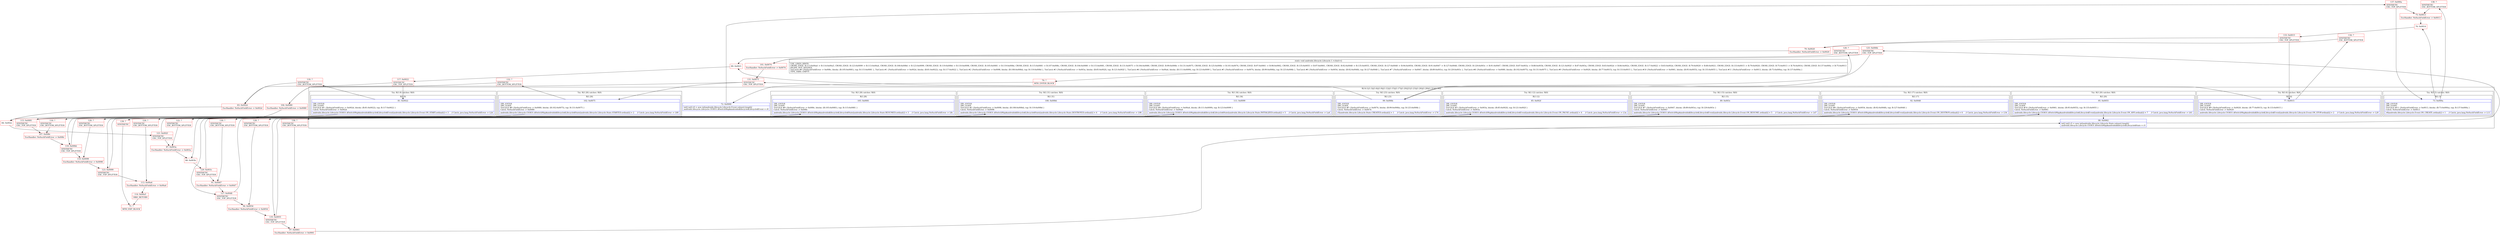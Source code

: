digraph "CFG forandroidx.lifecycle.Lifecycle.1.\<clinit\>()V" {
subgraph cluster_Region_2147407805 {
label = "R(14:1|(1:3)|(1:6)|(1:9)|(1:12)|(1:15)|(1:17)|(1:20)|21|(1:23)|(1:26)|(1:28)|(1:31)|(1:34))";
node [shape=record,color=blue];
Node_72 [shape=record,label="{72\:\ 0x0000|int[] int[] r0 = new int[androidx.lifecycle.Lifecycle.Event.values().length]\landroidx.lifecycle.Lifecycle.C03831.$SwitchMap$androidx$lifecycle$Lifecycle$Event = r0\l}"];
subgraph cluster_TryCatchRegion_1782242685 {
label = "Try: R(1:3) catches: R(0)";
node [shape=record,color=blue];
subgraph cluster_Region_1079209238 {
label = "R(1:3)";
node [shape=record,color=blue];
Node_73 [shape=record,label="{73\:\ 0x000a|TRY_ENTER\lTRY_LEAVE\lTryCatch #11 \{NoSuchFieldError \-\> 0x0013, blocks: (B:73:0x000a), top: B:137:0x000a \}\lCatch: NoSuchFieldError \-\> 0x0013\l|r0[androidx.lifecycle.Lifecycle.Event.ON_CREATE.ordinal()] = 1     \/\/ Catch: java.lang.NoSuchFieldError \-\> L13\l}"];
}
subgraph cluster_Region_253869033 {
label = "R(0) | ExcHandler: NoSuchFieldError \-\> 0x0013\l";
node [shape=record,color=blue];
}
}
subgraph cluster_TryCatchRegion_1472952680 {
label = "Try: R(1:6) catches: R(0)";
node [shape=record,color=blue];
subgraph cluster_Region_613795586 {
label = "R(1:6)";
node [shape=record,color=blue];
Node_77 [shape=record,label="{77\:\ 0x0015|TRY_ENTER\lTRY_LEAVE\lTryCatch #9 \{NoSuchFieldError \-\> 0x0020, blocks: (B:77:0x0015), top: B:133:0x0015 \}\lCatch: NoSuchFieldError \-\> 0x0020\l|androidx.lifecycle.Lifecycle.C03831.$SwitchMap$androidx$lifecycle$Lifecycle$Event[androidx.lifecycle.Lifecycle.Event.ON_STOP.ordinal()] = 2     \/\/ Catch: java.lang.NoSuchFieldError \-\> L20\l}"];
}
subgraph cluster_Region_418920408 {
label = "R(0) | ExcHandler: NoSuchFieldError \-\> 0x0020\l";
node [shape=record,color=blue];
}
}
subgraph cluster_TryCatchRegion_444873181 {
label = "Try: R(1:9) catches: R(0)";
node [shape=record,color=blue];
subgraph cluster_Region_378016732 {
label = "R(1:9)";
node [shape=record,color=blue];
Node_81 [shape=record,label="{81\:\ 0x0022|TRY_ENTER\lTRY_LEAVE\lTryCatch #1 \{NoSuchFieldError \-\> 0x002d, blocks: (B:81:0x0022), top: B:117:0x0022 \}\lCatch: NoSuchFieldError \-\> 0x002d\l|androidx.lifecycle.Lifecycle.C03831.$SwitchMap$androidx$lifecycle$Lifecycle$Event[androidx.lifecycle.Lifecycle.Event.ON_START.ordinal()] = 3     \/\/ Catch: java.lang.NoSuchFieldError \-\> L2d\l}"];
}
subgraph cluster_Region_472873944 {
label = "R(0) | ExcHandler: NoSuchFieldError \-\> 0x002d\l";
node [shape=record,color=blue];
}
}
subgraph cluster_TryCatchRegion_1169217906 {
label = "Try: R(1:12) catches: R(0)";
node [shape=record,color=blue];
subgraph cluster_Region_2118208200 {
label = "R(1:12)";
node [shape=record,color=blue];
Node_85 [shape=record,label="{85\:\ 0x002f|TRY_ENTER\lTRY_LEAVE\lTryCatch #3 \{NoSuchFieldError \-\> 0x003a, blocks: (B:85:0x002f), top: B:121:0x002f \}\lCatch: NoSuchFieldError \-\> 0x003a\l|androidx.lifecycle.Lifecycle.C03831.$SwitchMap$androidx$lifecycle$Lifecycle$Event[androidx.lifecycle.Lifecycle.Event.ON_PAUSE.ordinal()] = 4     \/\/ Catch: java.lang.NoSuchFieldError \-\> L3a\l}"];
}
subgraph cluster_Region_679587887 {
label = "R(0) | ExcHandler: NoSuchFieldError \-\> 0x003a\l";
node [shape=record,color=blue];
}
}
subgraph cluster_TryCatchRegion_1335361372 {
label = "Try: R(1:15) catches: R(0)";
node [shape=record,color=blue];
subgraph cluster_Region_204461205 {
label = "R(1:15)";
node [shape=record,color=blue];
Node_89 [shape=record,label="{89\:\ 0x003c|TRY_ENTER\lTRY_LEAVE\lTryCatch #7 \{NoSuchFieldError \-\> 0x0047, blocks: (B:89:0x003c), top: B:129:0x003c \}\lCatch: NoSuchFieldError \-\> 0x0047\l|androidx.lifecycle.Lifecycle.C03831.$SwitchMap$androidx$lifecycle$Lifecycle$Event[androidx.lifecycle.Lifecycle.Event.ON_RESUME.ordinal()] = 5     \/\/ Catch: java.lang.NoSuchFieldError \-\> L47\l}"];
}
subgraph cluster_Region_2026686674 {
label = "R(0) | ExcHandler: NoSuchFieldError \-\> 0x0047\l";
node [shape=record,color=blue];
}
}
subgraph cluster_TryCatchRegion_1575558956 {
label = "Try: R(1:17) catches: R(0)";
node [shape=record,color=blue];
subgraph cluster_Region_770995922 {
label = "R(1:17)";
node [shape=record,color=blue];
Node_92 [shape=record,label="{92\:\ 0x0048|TRY_ENTER\lTRY_LEAVE\lTryCatch #6 \{NoSuchFieldError \-\> 0x0054, blocks: (B:92:0x0048), top: B:127:0x0048 \}\lCatch: NoSuchFieldError \-\> 0x0054\l|androidx.lifecycle.Lifecycle.C03831.$SwitchMap$androidx$lifecycle$Lifecycle$Event[androidx.lifecycle.Lifecycle.Event.ON_DESTROY.ordinal()] = 6     \/\/ Catch: java.lang.NoSuchFieldError \-\> L54\l}"];
}
subgraph cluster_Region_1594725509 {
label = "R(0) | ExcHandler: NoSuchFieldError \-\> 0x0054\l";
node [shape=record,color=blue];
}
}
subgraph cluster_TryCatchRegion_1092181486 {
label = "Try: R(1:20) catches: R(0)";
node [shape=record,color=blue];
subgraph cluster_Region_1419524766 {
label = "R(1:20)";
node [shape=record,color=blue];
Node_95 [shape=record,label="{95\:\ 0x0055|TRY_ENTER\lTRY_LEAVE\lTryCatch #10 \{NoSuchFieldError \-\> 0x0061, blocks: (B:95:0x0055), top: B:135:0x0055 \}\lCatch: NoSuchFieldError \-\> 0x0061\l|androidx.lifecycle.Lifecycle.C03831.$SwitchMap$androidx$lifecycle$Lifecycle$Event[androidx.lifecycle.Lifecycle.Event.ON_ANY.ordinal()] = 7     \/\/ Catch: java.lang.NoSuchFieldError \-\> L61\l}"];
}
subgraph cluster_Region_1523614777 {
label = "R(0) | ExcHandler: NoSuchFieldError \-\> 0x0061\l";
node [shape=record,color=blue];
}
}
Node_98 [shape=record,label="{98\:\ 0x0062|int[] int[] r5 = new int[androidx.lifecycle.Lifecycle.State.values().length]\landroidx.lifecycle.Lifecycle.C03831.$SwitchMap$androidx$lifecycle$Lifecycle$State = r5\l}"];
subgraph cluster_TryCatchRegion_1774881370 {
label = "Try: R(1:23) catches: R(0)";
node [shape=record,color=blue];
subgraph cluster_Region_1730431099 {
label = "R(1:23)";
node [shape=record,color=blue];
Node_99 [shape=record,label="{99\:\ 0x006b|TRY_ENTER\lTRY_LEAVE\lTryCatch #5 \{NoSuchFieldError \-\> 0x0074, blocks: (B:99:0x006b), top: B:125:0x006b \}\lCatch: NoSuchFieldError \-\> 0x0074\l|r5[androidx.lifecycle.Lifecycle.State.CREATED.ordinal()] = 1     \/\/ Catch: java.lang.NoSuchFieldError \-\> L74\l}"];
}
subgraph cluster_Region_1656183968 {
label = "R(0) | ExcHandler: NoSuchFieldError \-\> 0x0074\l";
node [shape=record,color=blue];
}
}
subgraph cluster_TryCatchRegion_1472905890 {
label = "Try: R(1:26) catches: R(0)";
node [shape=record,color=blue];
subgraph cluster_Region_157639982 {
label = "R(1:26)";
node [shape=record,color=blue];
Node_102 [shape=record,label="{102\:\ 0x0075|TRY_ENTER\lTRY_LEAVE\lTryCatch #8 \{NoSuchFieldError \-\> 0x0080, blocks: (B:102:0x0075), top: B:131:0x0075 \}\lCatch: NoSuchFieldError \-\> 0x0080\l|androidx.lifecycle.Lifecycle.C03831.$SwitchMap$androidx$lifecycle$Lifecycle$State[androidx.lifecycle.Lifecycle.State.STARTED.ordinal()] = 2     \/\/ Catch: java.lang.NoSuchFieldError \-\> L80\l}"];
}
subgraph cluster_Region_885044738 {
label = "R(0) | ExcHandler: NoSuchFieldError \-\> 0x0080\l";
node [shape=record,color=blue];
}
}
subgraph cluster_TryCatchRegion_1825222246 {
label = "Try: R(1:28) catches: R(0)";
node [shape=record,color=blue];
subgraph cluster_Region_1838464655 {
label = "R(1:28)";
node [shape=record,color=blue];
Node_105 [shape=record,label="{105\:\ 0x0081|TRY_ENTER\lTRY_LEAVE\lTryCatch #0 \{NoSuchFieldError \-\> 0x008c, blocks: (B:105:0x0081), top: B:115:0x0081 \}\lCatch: NoSuchFieldError \-\> 0x008c\l|androidx.lifecycle.Lifecycle.C03831.$SwitchMap$androidx$lifecycle$Lifecycle$State[androidx.lifecycle.Lifecycle.State.RESUMED.ordinal()] = 3     \/\/ Catch: java.lang.NoSuchFieldError \-\> L8c\l}"];
}
subgraph cluster_Region_1333455366 {
label = "R(0) | ExcHandler: NoSuchFieldError \-\> 0x008c\l";
node [shape=record,color=blue];
}
}
subgraph cluster_TryCatchRegion_2126193997 {
label = "Try: R(1:31) catches: R(0)";
node [shape=record,color=blue];
subgraph cluster_Region_1203440994 {
label = "R(1:31)";
node [shape=record,color=blue];
Node_108 [shape=record,label="{108\:\ 0x008d|TRY_ENTER\lTRY_LEAVE\lTryCatch #2 \{NoSuchFieldError \-\> 0x0098, blocks: (B:108:0x008d), top: B:119:0x008d \}\lCatch: NoSuchFieldError \-\> 0x0098\l|androidx.lifecycle.Lifecycle.C03831.$SwitchMap$androidx$lifecycle$Lifecycle$State[androidx.lifecycle.Lifecycle.State.DESTROYED.ordinal()] = 4     \/\/ Catch: java.lang.NoSuchFieldError \-\> L98\l}"];
}
subgraph cluster_Region_252949468 {
label = "R(0) | ExcHandler: NoSuchFieldError \-\> 0x0098\l";
node [shape=record,color=blue];
}
}
subgraph cluster_TryCatchRegion_388055778 {
label = "Try: R(1:34) catches: R(0)";
node [shape=record,color=blue];
subgraph cluster_Region_806853638 {
label = "R(1:34)";
node [shape=record,color=blue];
Node_111 [shape=record,label="{111\:\ 0x0099|TRY_ENTER\lTRY_LEAVE\lTryCatch #4 \{NoSuchFieldError \-\> 0x00a4, blocks: (B:111:0x0099), top: B:123:0x0099 \}\lCatch: NoSuchFieldError \-\> 0x00a4\l|androidx.lifecycle.Lifecycle.C03831.$SwitchMap$androidx$lifecycle$Lifecycle$State[androidx.lifecycle.Lifecycle.State.INITIALIZED.ordinal()] = 5     \/\/ Catch: java.lang.NoSuchFieldError \-\> La4\l}"];
}
subgraph cluster_Region_802703227 {
label = "R(0) | ExcHandler: NoSuchFieldError \-\> 0x00a4\l";
node [shape=record,color=blue];
}
}
}
subgraph cluster_Region_253869033 {
label = "R(0) | ExcHandler: NoSuchFieldError \-\> 0x0013\l";
node [shape=record,color=blue];
}
subgraph cluster_Region_418920408 {
label = "R(0) | ExcHandler: NoSuchFieldError \-\> 0x0020\l";
node [shape=record,color=blue];
}
subgraph cluster_Region_472873944 {
label = "R(0) | ExcHandler: NoSuchFieldError \-\> 0x002d\l";
node [shape=record,color=blue];
}
subgraph cluster_Region_679587887 {
label = "R(0) | ExcHandler: NoSuchFieldError \-\> 0x003a\l";
node [shape=record,color=blue];
}
subgraph cluster_Region_2026686674 {
label = "R(0) | ExcHandler: NoSuchFieldError \-\> 0x0047\l";
node [shape=record,color=blue];
}
subgraph cluster_Region_1594725509 {
label = "R(0) | ExcHandler: NoSuchFieldError \-\> 0x0054\l";
node [shape=record,color=blue];
}
subgraph cluster_Region_1523614777 {
label = "R(0) | ExcHandler: NoSuchFieldError \-\> 0x0061\l";
node [shape=record,color=blue];
}
subgraph cluster_Region_1656183968 {
label = "R(0) | ExcHandler: NoSuchFieldError \-\> 0x0074\l";
node [shape=record,color=blue];
}
subgraph cluster_Region_885044738 {
label = "R(0) | ExcHandler: NoSuchFieldError \-\> 0x0080\l";
node [shape=record,color=blue];
}
subgraph cluster_Region_1333455366 {
label = "R(0) | ExcHandler: NoSuchFieldError \-\> 0x008c\l";
node [shape=record,color=blue];
}
subgraph cluster_Region_252949468 {
label = "R(0) | ExcHandler: NoSuchFieldError \-\> 0x0098\l";
node [shape=record,color=blue];
}
subgraph cluster_Region_802703227 {
label = "R(0) | ExcHandler: NoSuchFieldError \-\> 0x00a4\l";
node [shape=record,color=blue];
}
Node_70 [shape=record,color=red,label="{70\:\ ?|MTH_ENTER_BLOCK\l}"];
Node_137 [shape=record,color=red,label="{137\:\ 0x000a|SYNTHETIC\lEXC_TOP_SPLITTER\l}"];
Node_76 [shape=record,color=red,label="{76\:\ 0x0014}"];
Node_133 [shape=record,color=red,label="{133\:\ 0x0015|SYNTHETIC\lEXC_TOP_SPLITTER\l}"];
Node_80 [shape=record,color=red,label="{80\:\ 0x0021}"];
Node_117 [shape=record,color=red,label="{117\:\ 0x0022|SYNTHETIC\lEXC_TOP_SPLITTER\l}"];
Node_84 [shape=record,color=red,label="{84\:\ 0x002e}"];
Node_121 [shape=record,color=red,label="{121\:\ 0x002f|SYNTHETIC\lEXC_TOP_SPLITTER\l}"];
Node_88 [shape=record,color=red,label="{88\:\ 0x003b}"];
Node_129 [shape=record,color=red,label="{129\:\ 0x003c|SYNTHETIC\lEXC_TOP_SPLITTER\l}"];
Node_127 [shape=record,color=red,label="{127\:\ 0x0048|SYNTHETIC\lEXC_TOP_SPLITTER\l}"];
Node_128 [shape=record,color=red,label="{128\:\ ?|SYNTHETIC\lEXC_BOTTOM_SPLITTER\l}"];
Node_135 [shape=record,color=red,label="{135\:\ 0x0055|SYNTHETIC\lEXC_TOP_SPLITTER\l}"];
Node_125 [shape=record,color=red,label="{125\:\ 0x006b|SYNTHETIC\lEXC_TOP_SPLITTER\l}"];
Node_126 [shape=record,color=red,label="{126\:\ ?|SYNTHETIC\lEXC_BOTTOM_SPLITTER\l}"];
Node_131 [shape=record,color=red,label="{131\:\ 0x0075|SYNTHETIC\lEXC_TOP_SPLITTER\l}"];
Node_115 [shape=record,color=red,label="{115\:\ 0x0081|SYNTHETIC\lEXC_TOP_SPLITTER\l}"];
Node_116 [shape=record,color=red,label="{116\:\ ?|SYNTHETIC\lEXC_BOTTOM_SPLITTER\l}"];
Node_119 [shape=record,color=red,label="{119\:\ 0x008d|SYNTHETIC\lEXC_TOP_SPLITTER\l}"];
Node_120 [shape=record,color=red,label="{120\:\ ?|SYNTHETIC\lEXC_BOTTOM_SPLITTER\l}"];
Node_123 [shape=record,color=red,label="{123\:\ 0x0099|SYNTHETIC\lEXC_TOP_SPLITTER\l}"];
Node_124 [shape=record,color=red,label="{124\:\ ?|SYNTHETIC\lEXC_BOTTOM_SPLITTER\l}"];
Node_139 [shape=record,color=red,label="{139\:\ ?|SYNTHETIC\l}"];
Node_71 [shape=record,color=red,label="{71\:\ ?|MTH_EXIT_BLOCK\l}"];
Node_113 [shape=record,color=red,label="{113\:\ 0x00a4|ExcHandler: NoSuchFieldError \-\> 0x00a4\l}"];
Node_114 [shape=record,color=red,label="{114\:\ 0x00a5|ORIG_RETURN\l}"];
Node_110 [shape=record,color=red,label="{110\:\ 0x0098|ExcHandler: NoSuchFieldError \-\> 0x0098\l}"];
Node_107 [shape=record,color=red,label="{107\:\ 0x008c|ExcHandler: NoSuchFieldError \-\> 0x008c\l}"];
Node_132 [shape=record,color=red,label="{132\:\ ?|SYNTHETIC\lEXC_BOTTOM_SPLITTER\l}"];
Node_104 [shape=record,color=red,label="{104\:\ 0x0080|ExcHandler: NoSuchFieldError \-\> 0x0080\l}"];
Node_101 [shape=record,color=red,label="{101\:\ 0x0074|ExcHandler: NoSuchFieldError \-\> 0x0074\l}"];
Node_136 [shape=record,color=red,label="{136\:\ ?|SYNTHETIC\lEXC_BOTTOM_SPLITTER\l}"];
Node_97 [shape=record,color=red,label="{97\:\ 0x0061|ExcHandler: NoSuchFieldError \-\> 0x0061\l}"];
Node_94 [shape=record,color=red,label="{94\:\ 0x0054|ExcHandler: NoSuchFieldError \-\> 0x0054\l}"];
Node_130 [shape=record,color=red,label="{130\:\ ?|SYNTHETIC\lEXC_BOTTOM_SPLITTER\l}"];
Node_91 [shape=record,color=red,label="{91\:\ 0x0047|ExcHandler: NoSuchFieldError \-\> 0x0047\l}"];
Node_122 [shape=record,color=red,label="{122\:\ ?|SYNTHETIC\lEXC_BOTTOM_SPLITTER\l}"];
Node_87 [shape=record,color=red,label="{87\:\ 0x003a|ExcHandler: NoSuchFieldError \-\> 0x003a\l}"];
Node_118 [shape=record,color=red,label="{118\:\ ?|SYNTHETIC\lEXC_BOTTOM_SPLITTER\l}"];
Node_83 [shape=record,color=red,label="{83\:\ 0x002d|ExcHandler: NoSuchFieldError \-\> 0x002d\l}"];
Node_134 [shape=record,color=red,label="{134\:\ ?|SYNTHETIC\lEXC_BOTTOM_SPLITTER\l}"];
Node_79 [shape=record,color=red,label="{79\:\ 0x0020|ExcHandler: NoSuchFieldError \-\> 0x0020\l}"];
Node_138 [shape=record,color=red,label="{138\:\ ?|SYNTHETIC\lEXC_BOTTOM_SPLITTER\l}"];
Node_75 [shape=record,color=red,label="{75\:\ 0x0013|ExcHandler: NoSuchFieldError \-\> 0x0013\l}"];
MethodNode[shape=record,label="{static void androidx.lifecycle.Lifecycle.1.\<clinit\>()  | USE_LINES_HINTS\lCROSS_EDGE: B:113:0x00a4 \-\> B:114:0x00a5, CROSS_EDGE: B:123:0x0099 \-\> B:113:0x00a4, CROSS_EDGE: B:108:0x008d \-\> B:123:0x0099, CROSS_EDGE: B:119:0x008d \-\> B:110:0x0098, CROSS_EDGE: B:105:0x0081 \-\> B:119:0x008d, CROSS_EDGE: B:115:0x0081 \-\> B:107:0x008c, CROSS_EDGE: B:104:0x0080 \-\> B:115:0x0081, CROSS_EDGE: B:131:0x0075 \-\> B:104:0x0080, CROSS_EDGE: B:99:0x006b \-\> B:131:0x0075, CROSS_EDGE: B:125:0x006b \-\> B:101:0x0074, CROSS_EDGE: B:97:0x0061 \-\> B:98:0x0062, CROSS_EDGE: B:135:0x0055 \-\> B:97:0x0061, CROSS_EDGE: B:92:0x0048 \-\> B:135:0x0055, CROSS_EDGE: B:127:0x0048 \-\> B:94:0x0054, CROSS_EDGE: B:91:0x0047 \-\> B:127:0x0048, CROSS_EDGE: B:129:0x003c \-\> B:91:0x0047, CROSS_EDGE: B:87:0x003a \-\> B:88:0x003b, CROSS_EDGE: B:121:0x002f \-\> B:87:0x003a, CROSS_EDGE: B:83:0x002d \-\> B:84:0x002e, CROSS_EDGE: B:117:0x0022 \-\> B:83:0x002d, CROSS_EDGE: B:79:0x0020 \-\> B:80:0x0021, CROSS_EDGE: B:133:0x0015 \-\> B:79:0x0020, CROSS_EDGE: B:75:0x0013 \-\> B:76:0x0014, CROSS_EDGE: B:137:0x000a \-\> B:75:0x0013\lINLINE_NOT_NEEDED\lTryCatch #0 \{NoSuchFieldError \-\> 0x008c, blocks: (B:105:0x0081), top: B:115:0x0081 \}, TryCatch #1 \{NoSuchFieldError \-\> 0x002d, blocks: (B:81:0x0022), top: B:117:0x0022 \}, TryCatch #2 \{NoSuchFieldError \-\> 0x0098, blocks: (B:108:0x008d), top: B:119:0x008d \}, TryCatch #3 \{NoSuchFieldError \-\> 0x003a, blocks: (B:85:0x002f), top: B:121:0x002f \}, TryCatch #4 \{NoSuchFieldError \-\> 0x00a4, blocks: (B:111:0x0099), top: B:123:0x0099 \}, TryCatch #5 \{NoSuchFieldError \-\> 0x0074, blocks: (B:99:0x006b), top: B:125:0x006b \}, TryCatch #6 \{NoSuchFieldError \-\> 0x0054, blocks: (B:92:0x0048), top: B:127:0x0048 \}, TryCatch #7 \{NoSuchFieldError \-\> 0x0047, blocks: (B:89:0x003c), top: B:129:0x003c \}, TryCatch #8 \{NoSuchFieldError \-\> 0x0080, blocks: (B:102:0x0075), top: B:131:0x0075 \}, TryCatch #9 \{NoSuchFieldError \-\> 0x0020, blocks: (B:77:0x0015), top: B:133:0x0015 \}, TryCatch #10 \{NoSuchFieldError \-\> 0x0061, blocks: (B:95:0x0055), top: B:135:0x0055 \}, TryCatch #11 \{NoSuchFieldError \-\> 0x0013, blocks: (B:73:0x000a), top: B:137:0x000a \}\lTYPE_VARS: EMPTY\l}"];
MethodNode -> Node_70;Node_72 -> Node_137;
Node_73 -> Node_76;
Node_73 -> Node_138;
Node_77 -> Node_80;
Node_77 -> Node_134;
Node_81 -> Node_84;
Node_81 -> Node_118;
Node_85 -> Node_88;
Node_85 -> Node_122;
Node_89 -> Node_127;
Node_89 -> Node_130;
Node_92 -> Node_128;
Node_92 -> Node_135;
Node_95 -> Node_98;
Node_95 -> Node_136;
Node_98 -> Node_125;
Node_99 -> Node_126;
Node_99 -> Node_131;
Node_102 -> Node_115;
Node_102 -> Node_132;
Node_105 -> Node_116;
Node_105 -> Node_119;
Node_108 -> Node_120;
Node_108 -> Node_123;
Node_111 -> Node_124;
Node_111 -> Node_139;
Node_70 -> Node_72;
Node_137 -> Node_73;
Node_137 -> Node_75;
Node_76 -> Node_133;
Node_133 -> Node_77;
Node_133 -> Node_79;
Node_80 -> Node_117;
Node_117 -> Node_81;
Node_117 -> Node_83;
Node_84 -> Node_121;
Node_121 -> Node_85;
Node_121 -> Node_87;
Node_88 -> Node_129;
Node_129 -> Node_89;
Node_129 -> Node_91;
Node_127 -> Node_92;
Node_127 -> Node_94;
Node_128 -> Node_94;
Node_135 -> Node_95;
Node_135 -> Node_97;
Node_125 -> Node_99;
Node_125 -> Node_101;
Node_126 -> Node_101;
Node_131 -> Node_102;
Node_131 -> Node_104;
Node_115 -> Node_105;
Node_115 -> Node_107;
Node_116 -> Node_107;
Node_119 -> Node_108;
Node_119 -> Node_110;
Node_120 -> Node_110;
Node_123 -> Node_111;
Node_123 -> Node_113;
Node_124 -> Node_113;
Node_139 -> Node_71;
Node_113 -> Node_114;
Node_114 -> Node_71;
Node_110 -> Node_123;
Node_107 -> Node_119;
Node_132 -> Node_104;
Node_104 -> Node_115;
Node_101 -> Node_131;
Node_136 -> Node_97;
Node_97 -> Node_98;
Node_94 -> Node_135;
Node_130 -> Node_91;
Node_91 -> Node_127;
Node_122 -> Node_87;
Node_87 -> Node_88;
Node_118 -> Node_83;
Node_83 -> Node_84;
Node_134 -> Node_79;
Node_79 -> Node_80;
Node_138 -> Node_75;
Node_75 -> Node_76;
}

